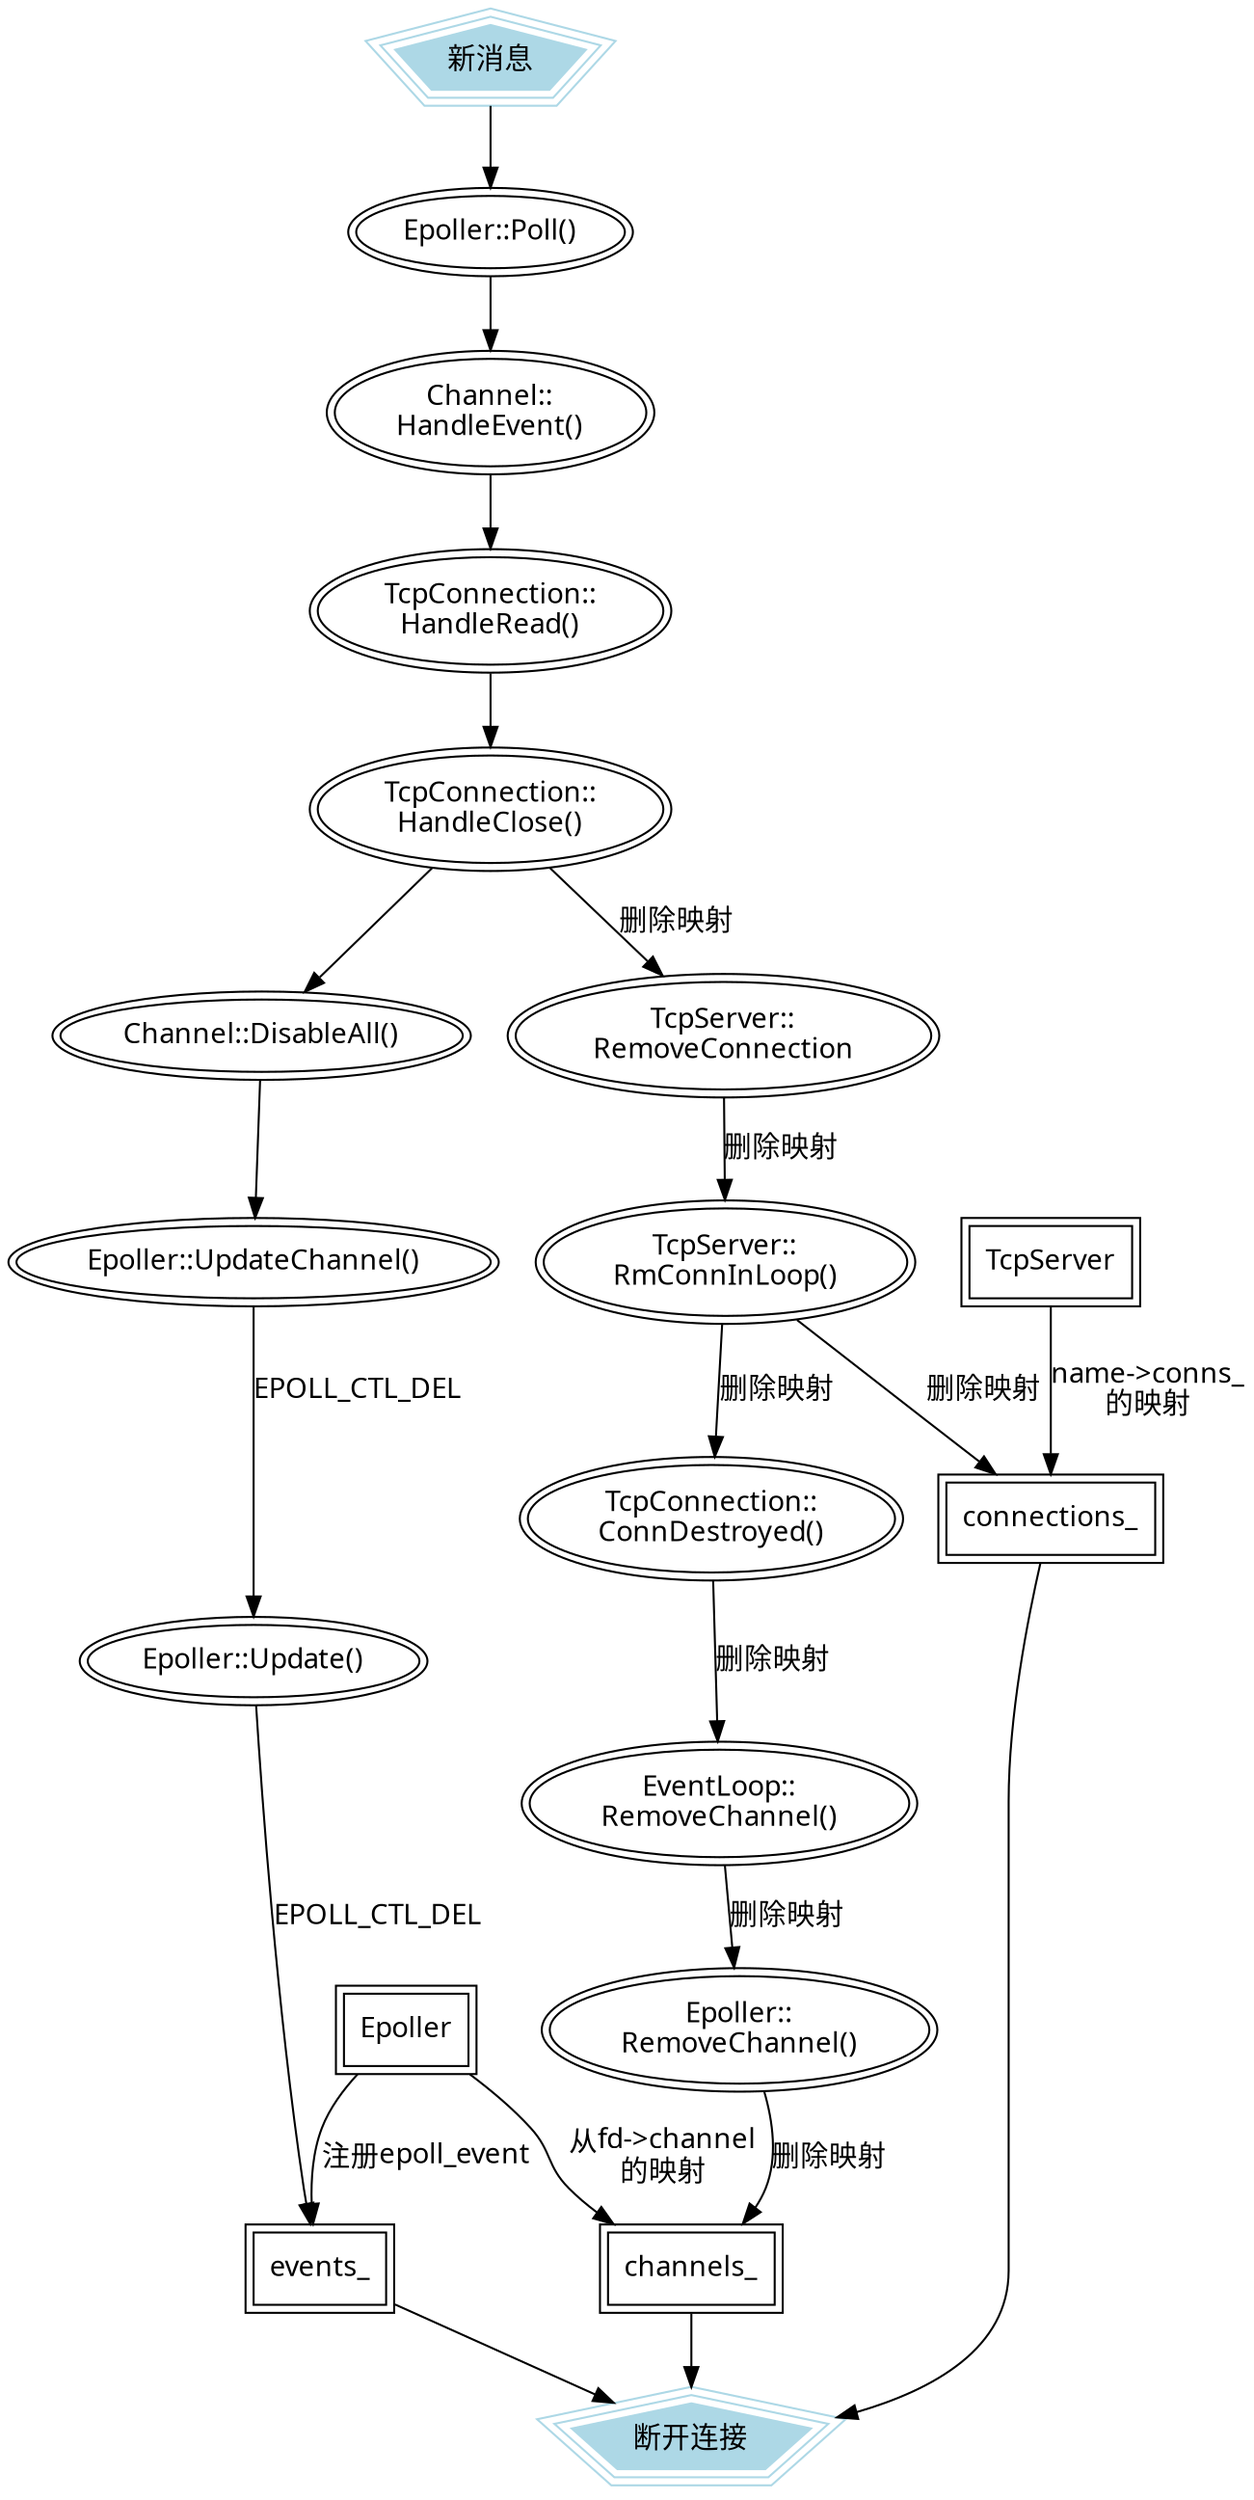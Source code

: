 digraph G {
	edge[fontname = "FangSong"];
	node[peripheries = 2, fontname = "FangSong"];
	size = "1000, 1000";

	/*--------------------------结点初始化--------------------------*/
	// 对象结点
	Epoller[shape = box];
	TcpServer[shape = box];
	connections_[shape = box];
	events_[shape = box];
	channels_[shape = box];

	// 函数结点
	HandleEvent[label = "Channel::\nHandleEvent()"];
	Poll[label = "Epoller::Poll()"];
	HandleReadConn[label = "TcpConnection::\nHandleRead()"];
	HandleCloseConn[label = "TcpConnection::\nHandleClose()"];
	DisableAll[label = "Channel::DisableAll()"];
	UpdateChannel[label = "Epoller::UpdateChannel()"];
	Update[label = "Epoller::Update()"];
	RemoveConn[label = "TcpServer::\nRemoveConnection"];
	RemoveConnInLoop[label = "TcpServer::\nRmConnInLoop()"];
	Destroyed[label = "TcpConnection::\nConnDestroyed()"];
	RmChnlLoop[label = "EventLoop::\nRemoveChannel()"];
	RmChnlEpoller[label = "Epoller::\nRemoveChannel()"];

	// 其他结点
	New[label = "新消息", shape = polygon,sides = 5,peripheries = 3,color = lightblue,style = filled];
	Finish[label = "断开连接", shape = polygon,sides = 5,peripheries = 3,color = lightblue,style = filled];


	/*--------------------------边的绘制----------------------------*/
	// 从属关系
	Epoller -> events_[label = "注册epoll_event"];
	Epoller -> channels_[label = "从fd->channel\n的映射"];
	TcpServer -> connections_[label = "name->conns_\n的映射"];

	// 新消息接收函数调用过程
	New -> Poll -> HandleEvent -> HandleReadConn;
	HandleReadConn -> HandleCloseConn -> DisableAll -> UpdateChannel;
	UpdateChannel -> Update[label = "EPOLL_CTL_DEL"];
	Update -> events_[label = "EPOLL_CTL_DEL"];
	HandleCloseConn -> RemoveConn -> RemoveConnInLoop -> connections_[label = "删除映射"];
	connections_ -> Finish;
	RemoveConnInLoop -> Destroyed -> RmChnlLoop -> RmChnlEpoller -> channels_[label = "删除映射"];
	channels_ -> Finish;
	events_ -> Finish;
}
